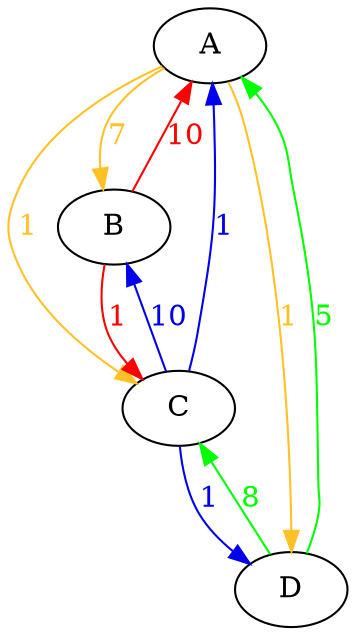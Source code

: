 digraph graphname1{
A -> B[label=7 color="goldenrod1" fontcolor="goldenrod1"] ; 
A -> C[label=1 color="goldenrod1" fontcolor="goldenrod1"] ; 
A -> D[label=1 color="goldenrod1" fontcolor="goldenrod1"] ; 
B -> A[label=10 color="red1" fontcolor="red1"] ; 
B -> C[label=1 color="red1" fontcolor="red1"] ; 
C -> A[label=1 color="blue2" fontcolor="blue2"] ; 
C -> B[label=10 color="blue2" fontcolor="blue2"] ; 
C -> D[label=1 color="blue2" fontcolor="blue2"] ; 
D -> A[label=5 color="green1" fontcolor="green1"] ; 
D -> C[label=8 color="green1" fontcolor="green1"] ; 
  }
